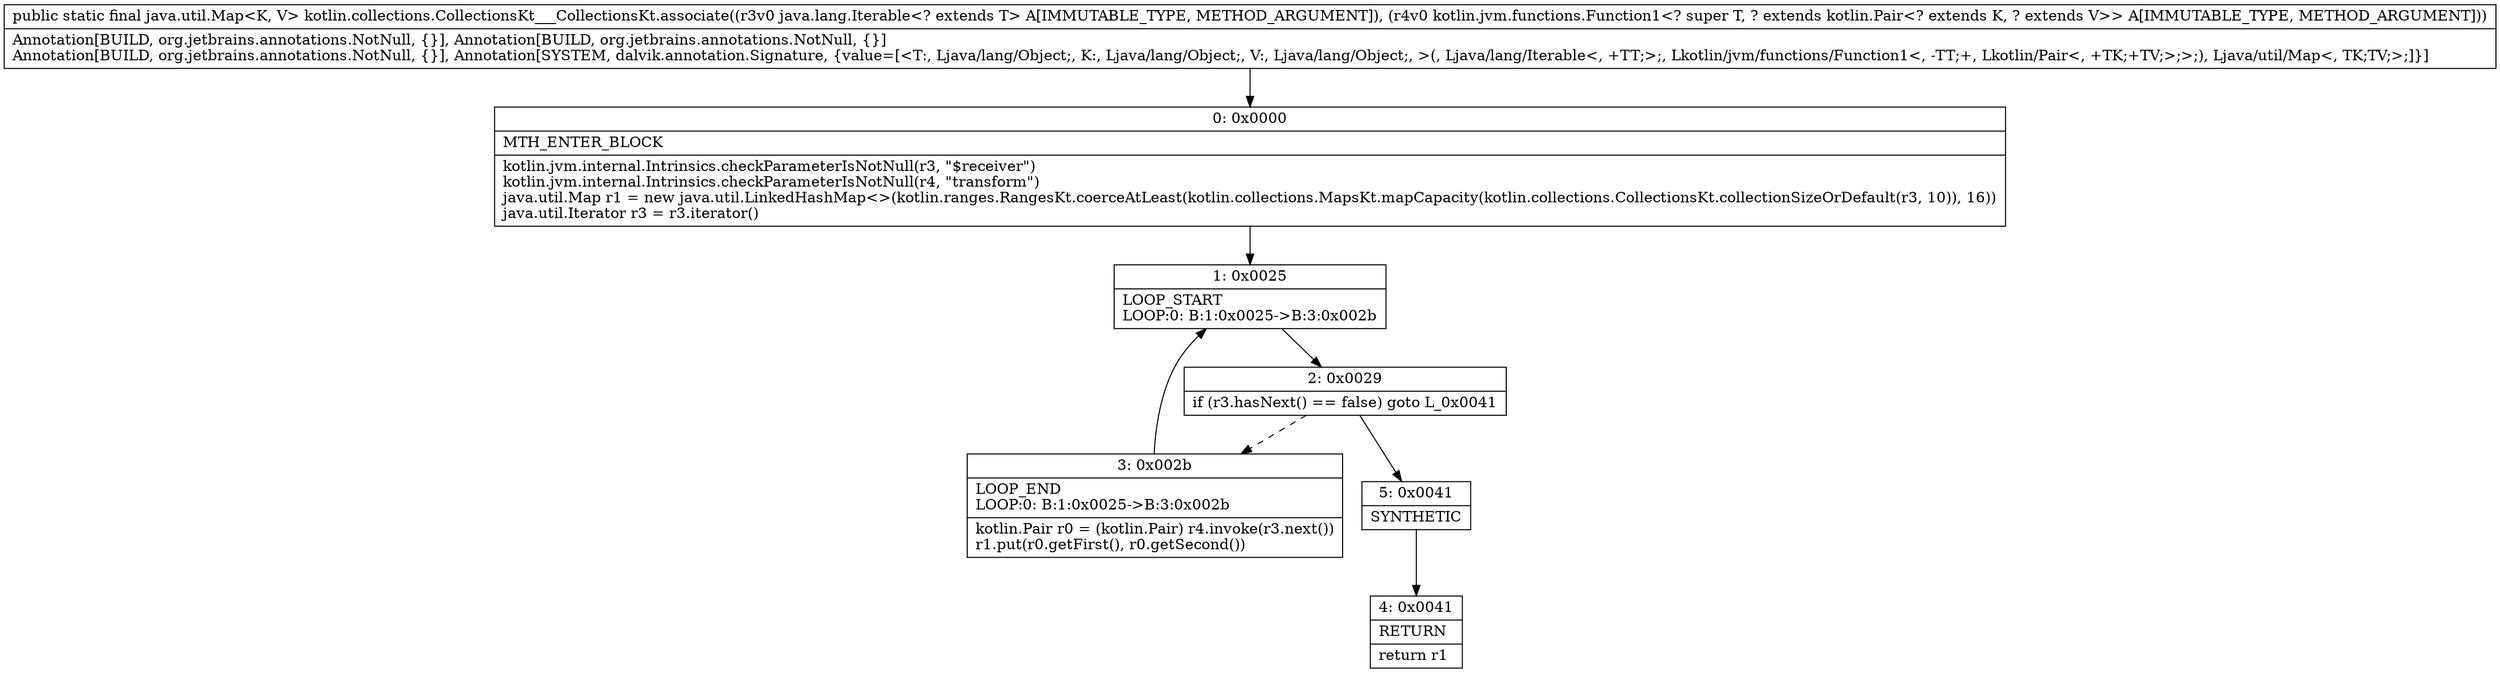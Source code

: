 digraph "CFG forkotlin.collections.CollectionsKt___CollectionsKt.associate(Ljava\/lang\/Iterable;Lkotlin\/jvm\/functions\/Function1;)Ljava\/util\/Map;" {
Node_0 [shape=record,label="{0\:\ 0x0000|MTH_ENTER_BLOCK\l|kotlin.jvm.internal.Intrinsics.checkParameterIsNotNull(r3, \"$receiver\")\lkotlin.jvm.internal.Intrinsics.checkParameterIsNotNull(r4, \"transform\")\ljava.util.Map r1 = new java.util.LinkedHashMap\<\>(kotlin.ranges.RangesKt.coerceAtLeast(kotlin.collections.MapsKt.mapCapacity(kotlin.collections.CollectionsKt.collectionSizeOrDefault(r3, 10)), 16))\ljava.util.Iterator r3 = r3.iterator()\l}"];
Node_1 [shape=record,label="{1\:\ 0x0025|LOOP_START\lLOOP:0: B:1:0x0025\-\>B:3:0x002b\l}"];
Node_2 [shape=record,label="{2\:\ 0x0029|if (r3.hasNext() == false) goto L_0x0041\l}"];
Node_3 [shape=record,label="{3\:\ 0x002b|LOOP_END\lLOOP:0: B:1:0x0025\-\>B:3:0x002b\l|kotlin.Pair r0 = (kotlin.Pair) r4.invoke(r3.next())\lr1.put(r0.getFirst(), r0.getSecond())\l}"];
Node_4 [shape=record,label="{4\:\ 0x0041|RETURN\l|return r1\l}"];
Node_5 [shape=record,label="{5\:\ 0x0041|SYNTHETIC\l}"];
MethodNode[shape=record,label="{public static final java.util.Map\<K, V\> kotlin.collections.CollectionsKt___CollectionsKt.associate((r3v0 java.lang.Iterable\<? extends T\> A[IMMUTABLE_TYPE, METHOD_ARGUMENT]), (r4v0 kotlin.jvm.functions.Function1\<? super T, ? extends kotlin.Pair\<? extends K, ? extends V\>\> A[IMMUTABLE_TYPE, METHOD_ARGUMENT]))  | Annotation[BUILD, org.jetbrains.annotations.NotNull, \{\}], Annotation[BUILD, org.jetbrains.annotations.NotNull, \{\}]\lAnnotation[BUILD, org.jetbrains.annotations.NotNull, \{\}], Annotation[SYSTEM, dalvik.annotation.Signature, \{value=[\<T:, Ljava\/lang\/Object;, K:, Ljava\/lang\/Object;, V:, Ljava\/lang\/Object;, \>(, Ljava\/lang\/Iterable\<, +TT;\>;, Lkotlin\/jvm\/functions\/Function1\<, \-TT;+, Lkotlin\/Pair\<, +TK;+TV;\>;\>;), Ljava\/util\/Map\<, TK;TV;\>;]\}]\l}"];
MethodNode -> Node_0;
Node_0 -> Node_1;
Node_1 -> Node_2;
Node_2 -> Node_3[style=dashed];
Node_2 -> Node_5;
Node_3 -> Node_1;
Node_5 -> Node_4;
}


